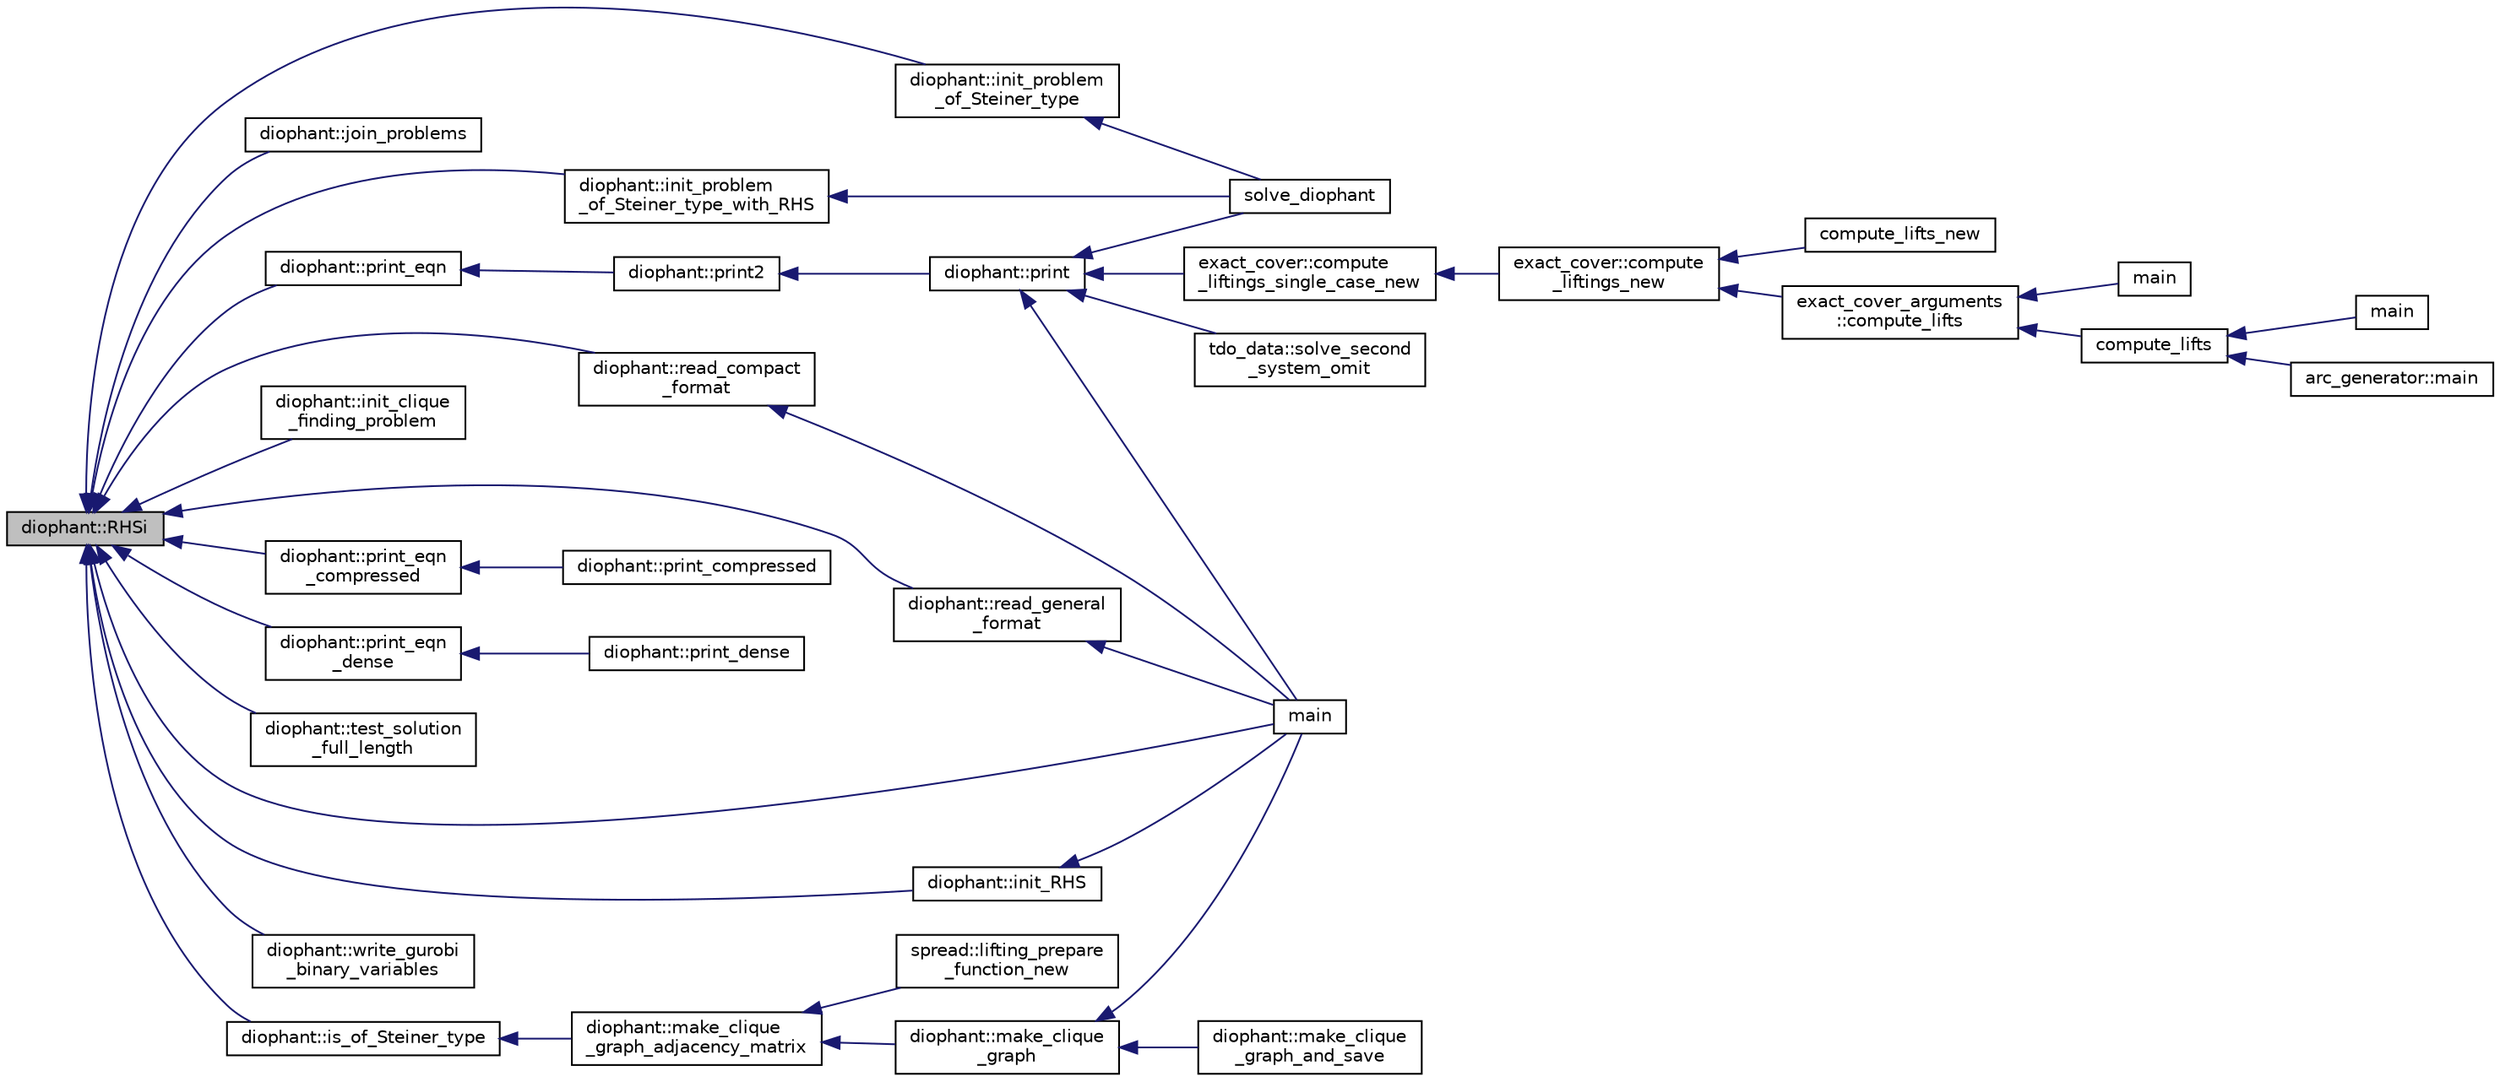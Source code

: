 digraph "diophant::RHSi"
{
  edge [fontname="Helvetica",fontsize="10",labelfontname="Helvetica",labelfontsize="10"];
  node [fontname="Helvetica",fontsize="10",shape=record];
  rankdir="LR";
  Node515 [label="diophant::RHSi",height=0.2,width=0.4,color="black", fillcolor="grey75", style="filled", fontcolor="black"];
  Node515 -> Node516 [dir="back",color="midnightblue",fontsize="10",style="solid",fontname="Helvetica"];
  Node516 [label="main",height=0.2,width=0.4,color="black", fillcolor="white", style="filled",URL="$dc/dbc/solve__diophant_8_c.html#a3c04138a5bfe5d72780bb7e82a18e627"];
  Node515 -> Node517 [dir="back",color="midnightblue",fontsize="10",style="solid",fontname="Helvetica"];
  Node517 [label="diophant::join_problems",height=0.2,width=0.4,color="black", fillcolor="white", style="filled",URL="$d7/d9c/classdiophant.html#a6753173ea1ad81280ce91efe6a089102"];
  Node515 -> Node518 [dir="back",color="midnightblue",fontsize="10",style="solid",fontname="Helvetica"];
  Node518 [label="diophant::init_problem\l_of_Steiner_type_with_RHS",height=0.2,width=0.4,color="black", fillcolor="white", style="filled",URL="$d7/d9c/classdiophant.html#afec4aea287c456909705c5f09369ff63"];
  Node518 -> Node519 [dir="back",color="midnightblue",fontsize="10",style="solid",fontname="Helvetica"];
  Node519 [label="solve_diophant",height=0.2,width=0.4,color="black", fillcolor="white", style="filled",URL="$da/dd4/solvers_8h.html#af08eebddb0a897485d9a29558f6169b0"];
  Node515 -> Node520 [dir="back",color="midnightblue",fontsize="10",style="solid",fontname="Helvetica"];
  Node520 [label="diophant::init_problem\l_of_Steiner_type",height=0.2,width=0.4,color="black", fillcolor="white", style="filled",URL="$d7/d9c/classdiophant.html#ae10252919a85d14368a327eb291d8f47"];
  Node520 -> Node519 [dir="back",color="midnightblue",fontsize="10",style="solid",fontname="Helvetica"];
  Node515 -> Node521 [dir="back",color="midnightblue",fontsize="10",style="solid",fontname="Helvetica"];
  Node521 [label="diophant::init_RHS",height=0.2,width=0.4,color="black", fillcolor="white", style="filled",URL="$d7/d9c/classdiophant.html#a39b4b92e9141efc25e14ed8b7b72c0c0"];
  Node521 -> Node516 [dir="back",color="midnightblue",fontsize="10",style="solid",fontname="Helvetica"];
  Node515 -> Node522 [dir="back",color="midnightblue",fontsize="10",style="solid",fontname="Helvetica"];
  Node522 [label="diophant::init_clique\l_finding_problem",height=0.2,width=0.4,color="black", fillcolor="white", style="filled",URL="$d7/d9c/classdiophant.html#ac84b2692cc489bb7f8c8270532887ac0"];
  Node515 -> Node523 [dir="back",color="midnightblue",fontsize="10",style="solid",fontname="Helvetica"];
  Node523 [label="diophant::print_eqn",height=0.2,width=0.4,color="black", fillcolor="white", style="filled",URL="$d7/d9c/classdiophant.html#a94f356a90925f7a0d966f982a7c5a437"];
  Node523 -> Node524 [dir="back",color="midnightblue",fontsize="10",style="solid",fontname="Helvetica"];
  Node524 [label="diophant::print2",height=0.2,width=0.4,color="black", fillcolor="white", style="filled",URL="$d7/d9c/classdiophant.html#af4b3684270925d0d766a3a0d3089e195"];
  Node524 -> Node525 [dir="back",color="midnightblue",fontsize="10",style="solid",fontname="Helvetica"];
  Node525 [label="diophant::print",height=0.2,width=0.4,color="black", fillcolor="white", style="filled",URL="$d7/d9c/classdiophant.html#a887f3ce883ac947ac177d50e727bf5e8"];
  Node525 -> Node516 [dir="back",color="midnightblue",fontsize="10",style="solid",fontname="Helvetica"];
  Node525 -> Node526 [dir="back",color="midnightblue",fontsize="10",style="solid",fontname="Helvetica"];
  Node526 [label="tdo_data::solve_second\l_system_omit",height=0.2,width=0.4,color="black", fillcolor="white", style="filled",URL="$dc/d0d/classtdo__data.html#a4feb5aa7d2fb44863579b0cf45502f44"];
  Node525 -> Node519 [dir="back",color="midnightblue",fontsize="10",style="solid",fontname="Helvetica"];
  Node525 -> Node527 [dir="back",color="midnightblue",fontsize="10",style="solid",fontname="Helvetica"];
  Node527 [label="exact_cover::compute\l_liftings_single_case_new",height=0.2,width=0.4,color="black", fillcolor="white", style="filled",URL="$df/d94/classexact__cover.html#ab111dd375f84d6f60ec7edeb2b18523e"];
  Node527 -> Node528 [dir="back",color="midnightblue",fontsize="10",style="solid",fontname="Helvetica"];
  Node528 [label="exact_cover::compute\l_liftings_new",height=0.2,width=0.4,color="black", fillcolor="white", style="filled",URL="$df/d94/classexact__cover.html#a1438b5e280f85abcabeb7f68eeabb72b"];
  Node528 -> Node529 [dir="back",color="midnightblue",fontsize="10",style="solid",fontname="Helvetica"];
  Node529 [label="compute_lifts_new",height=0.2,width=0.4,color="black", fillcolor="white", style="filled",URL="$d0/d76/tl__algebra__and__number__theory_8h.html#a7572cd3732ca8df324632282e9002dc4"];
  Node528 -> Node530 [dir="back",color="midnightblue",fontsize="10",style="solid",fontname="Helvetica"];
  Node530 [label="exact_cover_arguments\l::compute_lifts",height=0.2,width=0.4,color="black", fillcolor="white", style="filled",URL="$d3/dae/classexact__cover__arguments.html#ab0cdb09a17201c89aa9f83bd511dbbf7"];
  Node530 -> Node531 [dir="back",color="midnightblue",fontsize="10",style="solid",fontname="Helvetica"];
  Node531 [label="main",height=0.2,width=0.4,color="black", fillcolor="white", style="filled",URL="$dc/df8/spread__classify_8_c.html#a217dbf8b442f20279ea00b898af96f52"];
  Node530 -> Node532 [dir="back",color="midnightblue",fontsize="10",style="solid",fontname="Helvetica"];
  Node532 [label="compute_lifts",height=0.2,width=0.4,color="black", fillcolor="white", style="filled",URL="$d0/d76/tl__algebra__and__number__theory_8h.html#a82fe3b66a6f9d9075eb8847d7bfe556b"];
  Node532 -> Node533 [dir="back",color="midnightblue",fontsize="10",style="solid",fontname="Helvetica"];
  Node533 [label="main",height=0.2,width=0.4,color="black", fillcolor="white", style="filled",URL="$d1/d5e/blt__main_8_c.html#a217dbf8b442f20279ea00b898af96f52"];
  Node532 -> Node534 [dir="back",color="midnightblue",fontsize="10",style="solid",fontname="Helvetica"];
  Node534 [label="arc_generator::main",height=0.2,width=0.4,color="black", fillcolor="white", style="filled",URL="$d4/d21/classarc__generator.html#ad80140b51b165dad1fe6ab232be7829a"];
  Node515 -> Node535 [dir="back",color="midnightblue",fontsize="10",style="solid",fontname="Helvetica"];
  Node535 [label="diophant::print_eqn\l_compressed",height=0.2,width=0.4,color="black", fillcolor="white", style="filled",URL="$d7/d9c/classdiophant.html#a49b31b969e9b19517f318af90b77be8d"];
  Node535 -> Node536 [dir="back",color="midnightblue",fontsize="10",style="solid",fontname="Helvetica"];
  Node536 [label="diophant::print_compressed",height=0.2,width=0.4,color="black", fillcolor="white", style="filled",URL="$d7/d9c/classdiophant.html#af1e2f544376e1b3ca43f519224858141"];
  Node515 -> Node537 [dir="back",color="midnightblue",fontsize="10",style="solid",fontname="Helvetica"];
  Node537 [label="diophant::print_eqn\l_dense",height=0.2,width=0.4,color="black", fillcolor="white", style="filled",URL="$d7/d9c/classdiophant.html#a09da07aa31ff5acc4d94ae5b48b42f35"];
  Node537 -> Node538 [dir="back",color="midnightblue",fontsize="10",style="solid",fontname="Helvetica"];
  Node538 [label="diophant::print_dense",height=0.2,width=0.4,color="black", fillcolor="white", style="filled",URL="$d7/d9c/classdiophant.html#a4ba4636bf9e11e80978d64c2dc91fdaa"];
  Node515 -> Node539 [dir="back",color="midnightblue",fontsize="10",style="solid",fontname="Helvetica"];
  Node539 [label="diophant::test_solution\l_full_length",height=0.2,width=0.4,color="black", fillcolor="white", style="filled",URL="$d7/d9c/classdiophant.html#afa74820d34e946221032f1670055b207"];
  Node515 -> Node540 [dir="back",color="midnightblue",fontsize="10",style="solid",fontname="Helvetica"];
  Node540 [label="diophant::read_compact\l_format",height=0.2,width=0.4,color="black", fillcolor="white", style="filled",URL="$d7/d9c/classdiophant.html#a8cf43adfae9ea53b58c6388c50bcd368"];
  Node540 -> Node516 [dir="back",color="midnightblue",fontsize="10",style="solid",fontname="Helvetica"];
  Node515 -> Node541 [dir="back",color="midnightblue",fontsize="10",style="solid",fontname="Helvetica"];
  Node541 [label="diophant::read_general\l_format",height=0.2,width=0.4,color="black", fillcolor="white", style="filled",URL="$d7/d9c/classdiophant.html#a1887f195bdb2f597aa7eedc55cb8a211"];
  Node541 -> Node516 [dir="back",color="midnightblue",fontsize="10",style="solid",fontname="Helvetica"];
  Node515 -> Node542 [dir="back",color="midnightblue",fontsize="10",style="solid",fontname="Helvetica"];
  Node542 [label="diophant::write_gurobi\l_binary_variables",height=0.2,width=0.4,color="black", fillcolor="white", style="filled",URL="$d7/d9c/classdiophant.html#a38d1f2d6fc7ca8a1eebfcc30a07fe9ad"];
  Node515 -> Node543 [dir="back",color="midnightblue",fontsize="10",style="solid",fontname="Helvetica"];
  Node543 [label="diophant::is_of_Steiner_type",height=0.2,width=0.4,color="black", fillcolor="white", style="filled",URL="$d7/d9c/classdiophant.html#a4363b76a603ecbd649fe116a6c11e27f"];
  Node543 -> Node544 [dir="back",color="midnightblue",fontsize="10",style="solid",fontname="Helvetica"];
  Node544 [label="diophant::make_clique\l_graph_adjacency_matrix",height=0.2,width=0.4,color="black", fillcolor="white", style="filled",URL="$d7/d9c/classdiophant.html#ae55932f30e8a1d1809123a6e1dda24e8"];
  Node544 -> Node545 [dir="back",color="midnightblue",fontsize="10",style="solid",fontname="Helvetica"];
  Node545 [label="diophant::make_clique\l_graph",height=0.2,width=0.4,color="black", fillcolor="white", style="filled",URL="$d7/d9c/classdiophant.html#a09b75f31505294ebafb566e07bd23cdd"];
  Node545 -> Node516 [dir="back",color="midnightblue",fontsize="10",style="solid",fontname="Helvetica"];
  Node545 -> Node546 [dir="back",color="midnightblue",fontsize="10",style="solid",fontname="Helvetica"];
  Node546 [label="diophant::make_clique\l_graph_and_save",height=0.2,width=0.4,color="black", fillcolor="white", style="filled",URL="$d7/d9c/classdiophant.html#aaab296e7a22b31dff0a5b06fdaff9002"];
  Node544 -> Node547 [dir="back",color="midnightblue",fontsize="10",style="solid",fontname="Helvetica"];
  Node547 [label="spread::lifting_prepare\l_function_new",height=0.2,width=0.4,color="black", fillcolor="white", style="filled",URL="$da/dc1/classspread.html#a500beff00dc0689df14c96d73995003d"];
}
